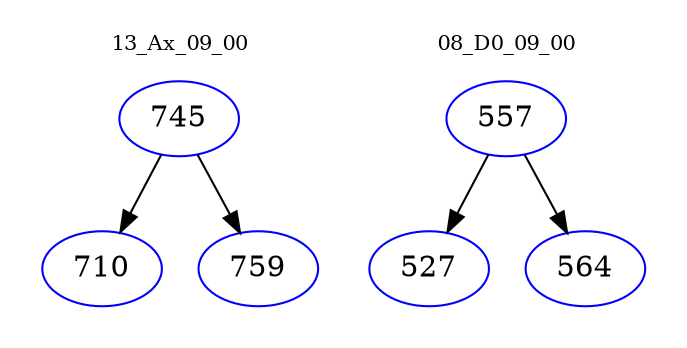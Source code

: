 digraph{
subgraph cluster_0 {
color = white
label = "13_Ax_09_00";
fontsize=10;
T0_745 [label="745", color="blue"]
T0_745 -> T0_710 [color="black"]
T0_710 [label="710", color="blue"]
T0_745 -> T0_759 [color="black"]
T0_759 [label="759", color="blue"]
}
subgraph cluster_1 {
color = white
label = "08_D0_09_00";
fontsize=10;
T1_557 [label="557", color="blue"]
T1_557 -> T1_527 [color="black"]
T1_527 [label="527", color="blue"]
T1_557 -> T1_564 [color="black"]
T1_564 [label="564", color="blue"]
}
}
